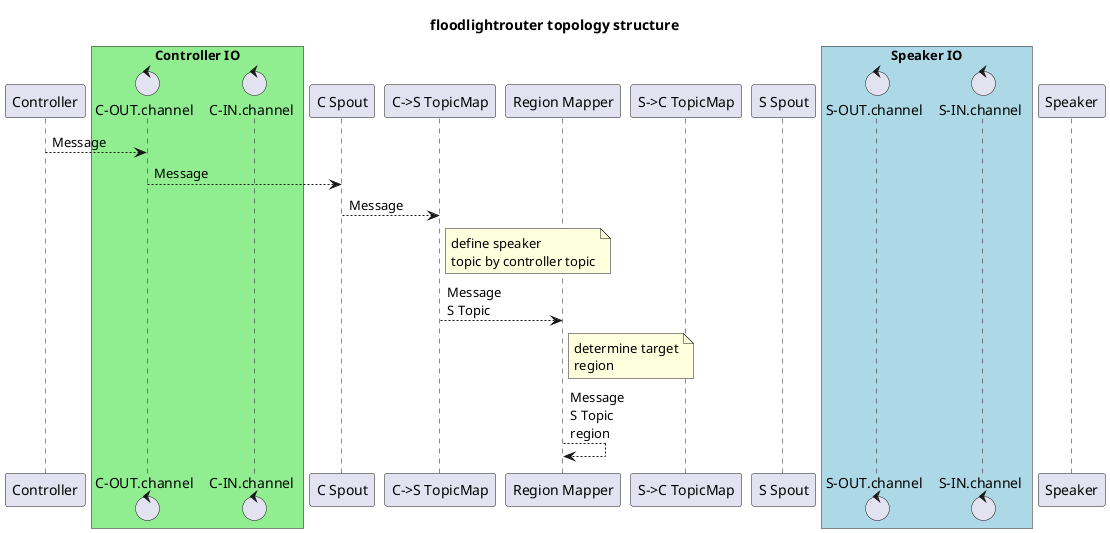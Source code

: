 @startuml
title floodlightrouter topology structure

participant Controller

box "Controller IO" #LightGreen
control "C-OUT.channel" as COUT
control "C-IN.channel" as CIN
end box

participant "C Spout" as CSpout
participant "C->S TopicMap" as CTopicMap
participant "Region Mapper" as RegionMapper
participant "S->C TopicMap" as STopicMap
participant "S Spout" as SSpout

box "Speaker IO" #LightBlue
control "S-OUT.channel" as SOUT
control "S-IN.channel" as SIN
end box

participant Speaker

Controller --> COUT : Message
COUT --> CSpout : Message
CSpout --> CTopicMap : Message

note right of CTopicMap: define speaker\ntopic by controller topic
CTopicMap --> RegionMapper : Message\nS Topic

note right of RegionMapper : determine target\nregion
RegionMapper --> RegionMapper : Message\nS Topic\nregion

@enduml
